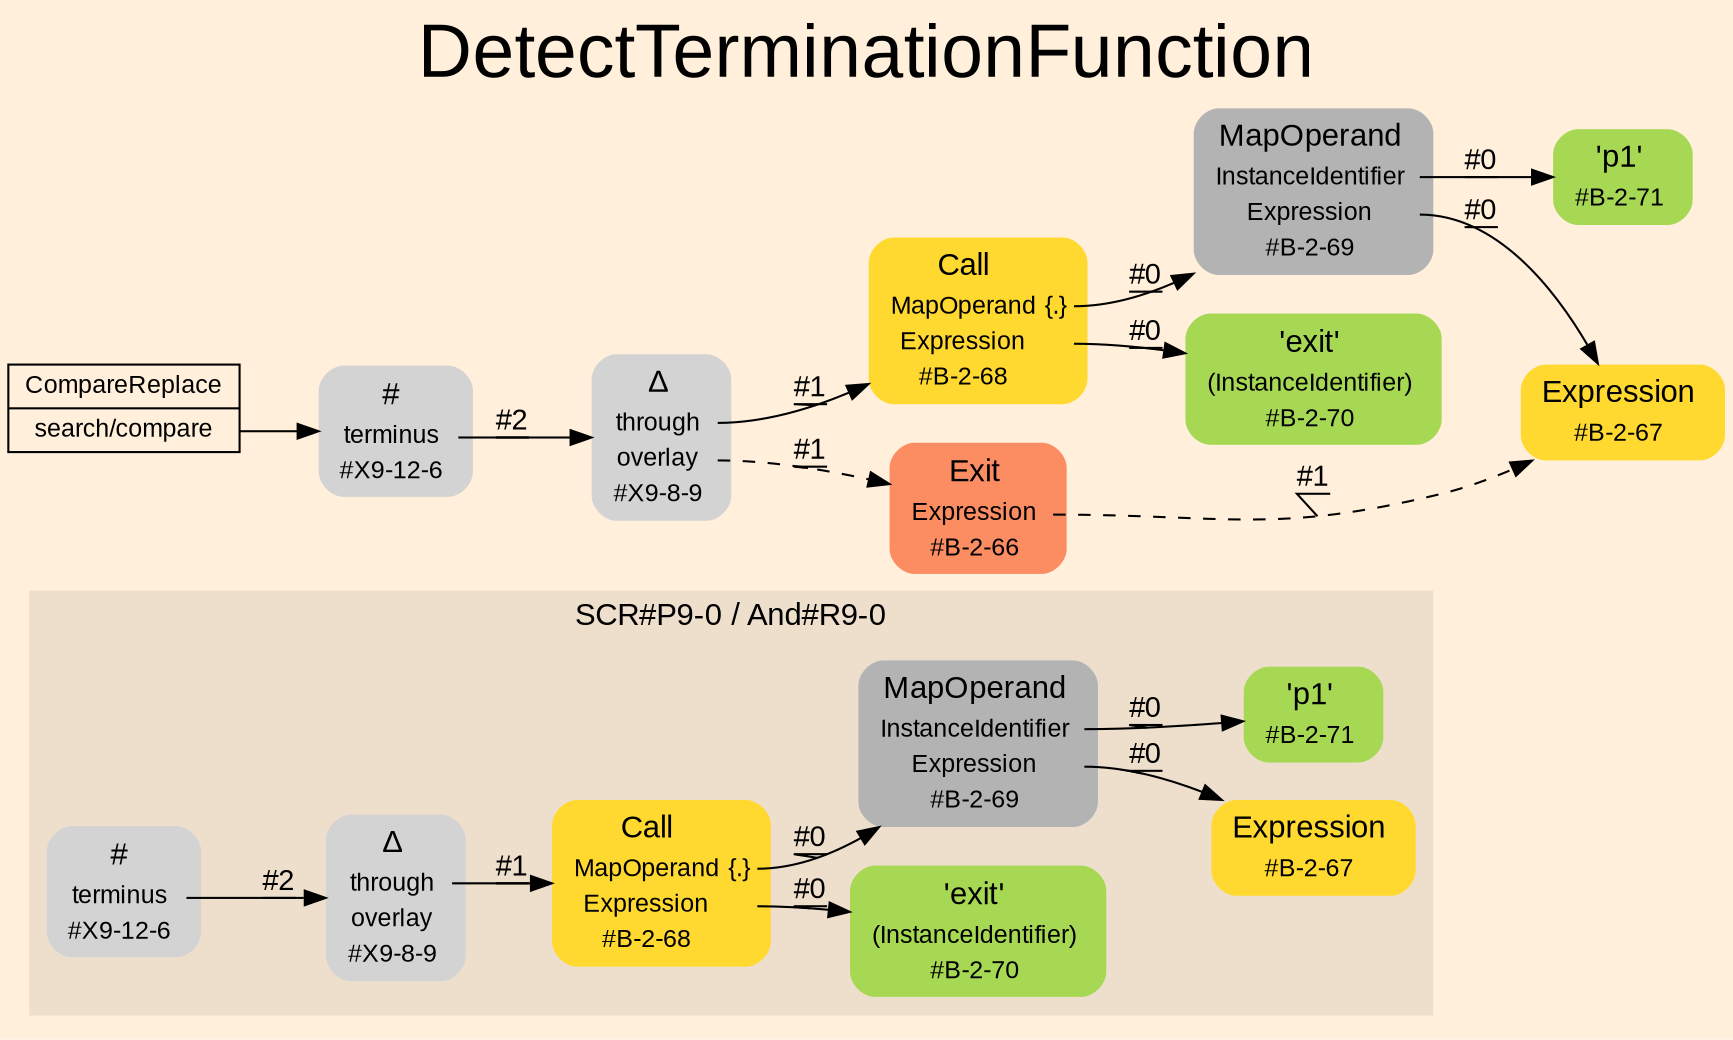 digraph "DetectTerminationFunction" {
label = "DetectTerminationFunction"
labelloc = t
fontsize = "36"
graph [
    rankdir = "LR"
    ranksep = 0.3
    bgcolor = antiquewhite1
    color = black
    fontcolor = black
    fontname = "Arial"
];
node [
    fontname = "Arial"
];
edge [
    fontname = "Arial"
];

// -------------------- figure And#R9-0 --------------------
// -------- region And#R9-0 ----------
subgraph "clusterAnd#R9-0" {
    label = "SCR#P9-0 / And#R9-0"
    style = "filled"
    color = antiquewhite2
    fontsize = "15"
    "And#R9-0/#X9-12-6" [
        // -------- block And#R9-0/#X9-12-6 ----------
        shape = "plaintext"
        label = <<TABLE BORDER="0" CELLBORDER="0" CELLSPACING="0">
         <TR><TD><FONT POINT-SIZE="15.0">#</FONT></TD><TD></TD></TR>
         <TR><TD>terminus</TD><TD PORT="port0"></TD></TR>
         <TR><TD>#X9-12-6</TD><TD PORT="port1"></TD></TR>
        </TABLE>>
        style = "rounded,filled"
        fontsize = "12"
    ];
    
    "And#R9-0/#B-2-67" [
        // -------- block And#R9-0/#B-2-67 ----------
        shape = "plaintext"
        fillcolor = "/set28/6"
        label = <<TABLE BORDER="0" CELLBORDER="0" CELLSPACING="0">
         <TR><TD><FONT POINT-SIZE="15.0">Expression</FONT></TD><TD></TD></TR>
         <TR><TD>#B-2-67</TD><TD PORT="port0"></TD></TR>
        </TABLE>>
        style = "rounded,filled"
        fontsize = "12"
    ];
    
    "And#R9-0/#B-2-68" [
        // -------- block And#R9-0/#B-2-68 ----------
        shape = "plaintext"
        fillcolor = "/set28/6"
        label = <<TABLE BORDER="0" CELLBORDER="0" CELLSPACING="0">
         <TR><TD><FONT POINT-SIZE="15.0">Call</FONT></TD><TD></TD></TR>
         <TR><TD>MapOperand</TD><TD PORT="port0">{.}</TD></TR>
         <TR><TD>Expression</TD><TD PORT="port1"></TD></TR>
         <TR><TD>#B-2-68</TD><TD PORT="port2"></TD></TR>
        </TABLE>>
        style = "rounded,filled"
        fontsize = "12"
    ];
    
    "And#R9-0/#B-2-70" [
        // -------- block And#R9-0/#B-2-70 ----------
        shape = "plaintext"
        fillcolor = "/set28/5"
        label = <<TABLE BORDER="0" CELLBORDER="0" CELLSPACING="0">
         <TR><TD><FONT POINT-SIZE="15.0">'exit'</FONT></TD><TD></TD></TR>
         <TR><TD>(InstanceIdentifier)</TD><TD PORT="port0"></TD></TR>
         <TR><TD>#B-2-70</TD><TD PORT="port1"></TD></TR>
        </TABLE>>
        style = "rounded,filled"
        fontsize = "12"
    ];
    
    "And#R9-0/#B-2-69" [
        // -------- block And#R9-0/#B-2-69 ----------
        shape = "plaintext"
        fillcolor = "/set28/8"
        label = <<TABLE BORDER="0" CELLBORDER="0" CELLSPACING="0">
         <TR><TD><FONT POINT-SIZE="15.0">MapOperand</FONT></TD><TD></TD></TR>
         <TR><TD>InstanceIdentifier</TD><TD PORT="port0"></TD></TR>
         <TR><TD>Expression</TD><TD PORT="port1"></TD></TR>
         <TR><TD>#B-2-69</TD><TD PORT="port2"></TD></TR>
        </TABLE>>
        style = "rounded,filled"
        fontsize = "12"
    ];
    
    "And#R9-0/#B-2-71" [
        // -------- block And#R9-0/#B-2-71 ----------
        shape = "plaintext"
        fillcolor = "/set28/5"
        label = <<TABLE BORDER="0" CELLBORDER="0" CELLSPACING="0">
         <TR><TD><FONT POINT-SIZE="15.0">'p1'</FONT></TD><TD></TD></TR>
         <TR><TD>#B-2-71</TD><TD PORT="port0"></TD></TR>
        </TABLE>>
        style = "rounded,filled"
        fontsize = "12"
    ];
    
    "And#R9-0/#X9-8-9" [
        // -------- block And#R9-0/#X9-8-9 ----------
        shape = "plaintext"
        label = <<TABLE BORDER="0" CELLBORDER="0" CELLSPACING="0">
         <TR><TD><FONT POINT-SIZE="15.0">Δ</FONT></TD><TD></TD></TR>
         <TR><TD>through</TD><TD PORT="port0"></TD></TR>
         <TR><TD>overlay</TD><TD PORT="port1"></TD></TR>
         <TR><TD>#X9-8-9</TD><TD PORT="port2"></TD></TR>
        </TABLE>>
        style = "rounded,filled"
        fontsize = "12"
    ];
    
}

"And#R9-0/#X9-12-6":port0 -> "And#R9-0/#X9-8-9" [
    label = "#2"
    decorate = true
    color = black
    fontcolor = black
];

"And#R9-0/#B-2-68":port0 -> "And#R9-0/#B-2-69" [
    label = "#0"
    decorate = true
    color = black
    fontcolor = black
];

"And#R9-0/#B-2-68":port1 -> "And#R9-0/#B-2-70" [
    label = "#0"
    decorate = true
    color = black
    fontcolor = black
];

"And#R9-0/#B-2-69":port0 -> "And#R9-0/#B-2-71" [
    label = "#0"
    decorate = true
    color = black
    fontcolor = black
];

"And#R9-0/#B-2-69":port1 -> "And#R9-0/#B-2-67" [
    label = "#0"
    decorate = true
    color = black
    fontcolor = black
];

"And#R9-0/#X9-8-9":port0 -> "And#R9-0/#B-2-68" [
    label = "#1"
    decorate = true
    color = black
    fontcolor = black
];


// -------------------- transformation figure --------------------
"CR#X9-10-9" [
    // -------- block CR#X9-10-9 ----------
    shape = "record"
    fillcolor = antiquewhite1
    label = "<fixed> CompareReplace | <port0> search/compare"
    style = "filled"
    fontsize = "12"
    color = black
    fontcolor = black
];

"#X9-12-6" [
    // -------- block #X9-12-6 ----------
    shape = "plaintext"
    label = <<TABLE BORDER="0" CELLBORDER="0" CELLSPACING="0">
     <TR><TD><FONT POINT-SIZE="15.0">#</FONT></TD><TD></TD></TR>
     <TR><TD>terminus</TD><TD PORT="port0"></TD></TR>
     <TR><TD>#X9-12-6</TD><TD PORT="port1"></TD></TR>
    </TABLE>>
    style = "rounded,filled"
    fontsize = "12"
];

"#X9-8-9" [
    // -------- block #X9-8-9 ----------
    shape = "plaintext"
    label = <<TABLE BORDER="0" CELLBORDER="0" CELLSPACING="0">
     <TR><TD><FONT POINT-SIZE="15.0">Δ</FONT></TD><TD></TD></TR>
     <TR><TD>through</TD><TD PORT="port0"></TD></TR>
     <TR><TD>overlay</TD><TD PORT="port1"></TD></TR>
     <TR><TD>#X9-8-9</TD><TD PORT="port2"></TD></TR>
    </TABLE>>
    style = "rounded,filled"
    fontsize = "12"
];

"#B-2-68" [
    // -------- block #B-2-68 ----------
    shape = "plaintext"
    fillcolor = "/set28/6"
    label = <<TABLE BORDER="0" CELLBORDER="0" CELLSPACING="0">
     <TR><TD><FONT POINT-SIZE="15.0">Call</FONT></TD><TD></TD></TR>
     <TR><TD>MapOperand</TD><TD PORT="port0">{.}</TD></TR>
     <TR><TD>Expression</TD><TD PORT="port1"></TD></TR>
     <TR><TD>#B-2-68</TD><TD PORT="port2"></TD></TR>
    </TABLE>>
    style = "rounded,filled"
    fontsize = "12"
];

"#B-2-69" [
    // -------- block #B-2-69 ----------
    shape = "plaintext"
    fillcolor = "/set28/8"
    label = <<TABLE BORDER="0" CELLBORDER="0" CELLSPACING="0">
     <TR><TD><FONT POINT-SIZE="15.0">MapOperand</FONT></TD><TD></TD></TR>
     <TR><TD>InstanceIdentifier</TD><TD PORT="port0"></TD></TR>
     <TR><TD>Expression</TD><TD PORT="port1"></TD></TR>
     <TR><TD>#B-2-69</TD><TD PORT="port2"></TD></TR>
    </TABLE>>
    style = "rounded,filled"
    fontsize = "12"
];

"#B-2-71" [
    // -------- block #B-2-71 ----------
    shape = "plaintext"
    fillcolor = "/set28/5"
    label = <<TABLE BORDER="0" CELLBORDER="0" CELLSPACING="0">
     <TR><TD><FONT POINT-SIZE="15.0">'p1'</FONT></TD><TD></TD></TR>
     <TR><TD>#B-2-71</TD><TD PORT="port0"></TD></TR>
    </TABLE>>
    style = "rounded,filled"
    fontsize = "12"
];

"#B-2-67" [
    // -------- block #B-2-67 ----------
    shape = "plaintext"
    fillcolor = "/set28/6"
    label = <<TABLE BORDER="0" CELLBORDER="0" CELLSPACING="0">
     <TR><TD><FONT POINT-SIZE="15.0">Expression</FONT></TD><TD></TD></TR>
     <TR><TD>#B-2-67</TD><TD PORT="port0"></TD></TR>
    </TABLE>>
    style = "rounded,filled"
    fontsize = "12"
];

"#B-2-70" [
    // -------- block #B-2-70 ----------
    shape = "plaintext"
    fillcolor = "/set28/5"
    label = <<TABLE BORDER="0" CELLBORDER="0" CELLSPACING="0">
     <TR><TD><FONT POINT-SIZE="15.0">'exit'</FONT></TD><TD></TD></TR>
     <TR><TD>(InstanceIdentifier)</TD><TD PORT="port0"></TD></TR>
     <TR><TD>#B-2-70</TD><TD PORT="port1"></TD></TR>
    </TABLE>>
    style = "rounded,filled"
    fontsize = "12"
];

"#B-2-66" [
    // -------- block #B-2-66 ----------
    shape = "plaintext"
    fillcolor = "/set28/2"
    label = <<TABLE BORDER="0" CELLBORDER="0" CELLSPACING="0">
     <TR><TD><FONT POINT-SIZE="15.0">Exit</FONT></TD><TD></TD></TR>
     <TR><TD>Expression</TD><TD PORT="port0"></TD></TR>
     <TR><TD>#B-2-66</TD><TD PORT="port1"></TD></TR>
    </TABLE>>
    style = "rounded,filled"
    fontsize = "12"
];

"CR#X9-10-9":port0 -> "#X9-12-6" [
    label = ""
    decorate = true
    color = black
    fontcolor = black
];

"#X9-12-6":port0 -> "#X9-8-9" [
    label = "#2"
    decorate = true
    color = black
    fontcolor = black
];

"#X9-8-9":port0 -> "#B-2-68" [
    label = "#1"
    decorate = true
    color = black
    fontcolor = black
];

"#X9-8-9":port1 -> "#B-2-66" [
    style="dashed"
    label = "#1"
    decorate = true
    color = black
    fontcolor = black
];

"#B-2-68":port0 -> "#B-2-69" [
    label = "#0"
    decorate = true
    color = black
    fontcolor = black
];

"#B-2-68":port1 -> "#B-2-70" [
    label = "#0"
    decorate = true
    color = black
    fontcolor = black
];

"#B-2-69":port0 -> "#B-2-71" [
    label = "#0"
    decorate = true
    color = black
    fontcolor = black
];

"#B-2-69":port1 -> "#B-2-67" [
    label = "#0"
    decorate = true
    color = black
    fontcolor = black
];

"#B-2-66":port0 -> "#B-2-67" [
    style="dashed"
    label = "#1"
    decorate = true
    color = black
    fontcolor = black
];


}
